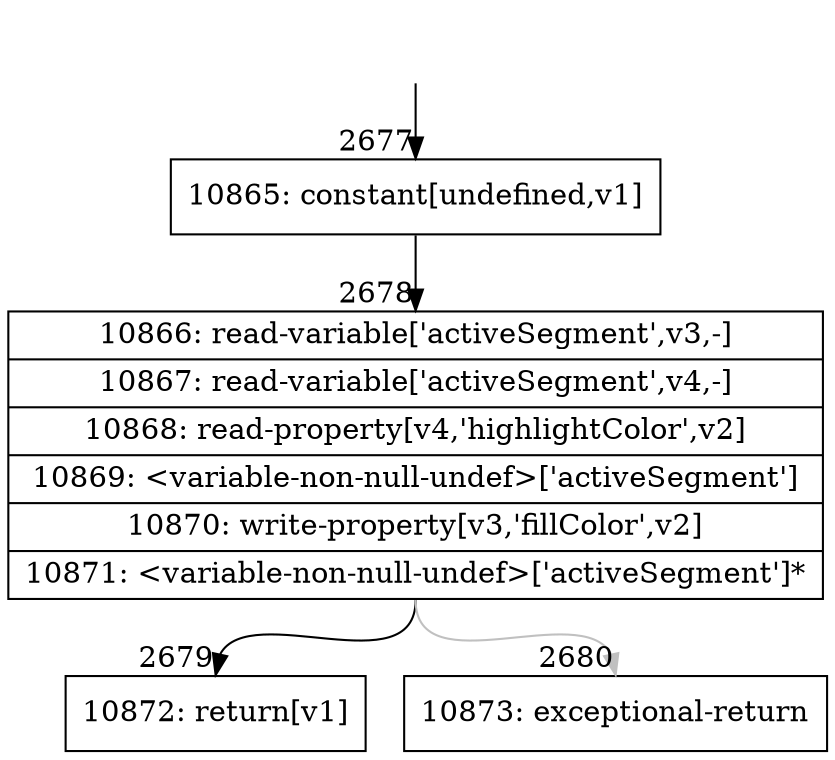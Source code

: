 digraph {
rankdir="TD"
BB_entry256[shape=none,label=""];
BB_entry256 -> BB2677 [tailport=s, headport=n, headlabel="    2677"]
BB2677 [shape=record label="{10865: constant[undefined,v1]}" ] 
BB2677 -> BB2678 [tailport=s, headport=n, headlabel="      2678"]
BB2678 [shape=record label="{10866: read-variable['activeSegment',v3,-]|10867: read-variable['activeSegment',v4,-]|10868: read-property[v4,'highlightColor',v2]|10869: \<variable-non-null-undef\>['activeSegment']|10870: write-property[v3,'fillColor',v2]|10871: \<variable-non-null-undef\>['activeSegment']*}" ] 
BB2678 -> BB2679 [tailport=s, headport=n, headlabel="      2679"]
BB2678 -> BB2680 [tailport=s, headport=n, color=gray, headlabel="      2680"]
BB2679 [shape=record label="{10872: return[v1]}" ] 
BB2680 [shape=record label="{10873: exceptional-return}" ] 
//#$~ 2996
}
